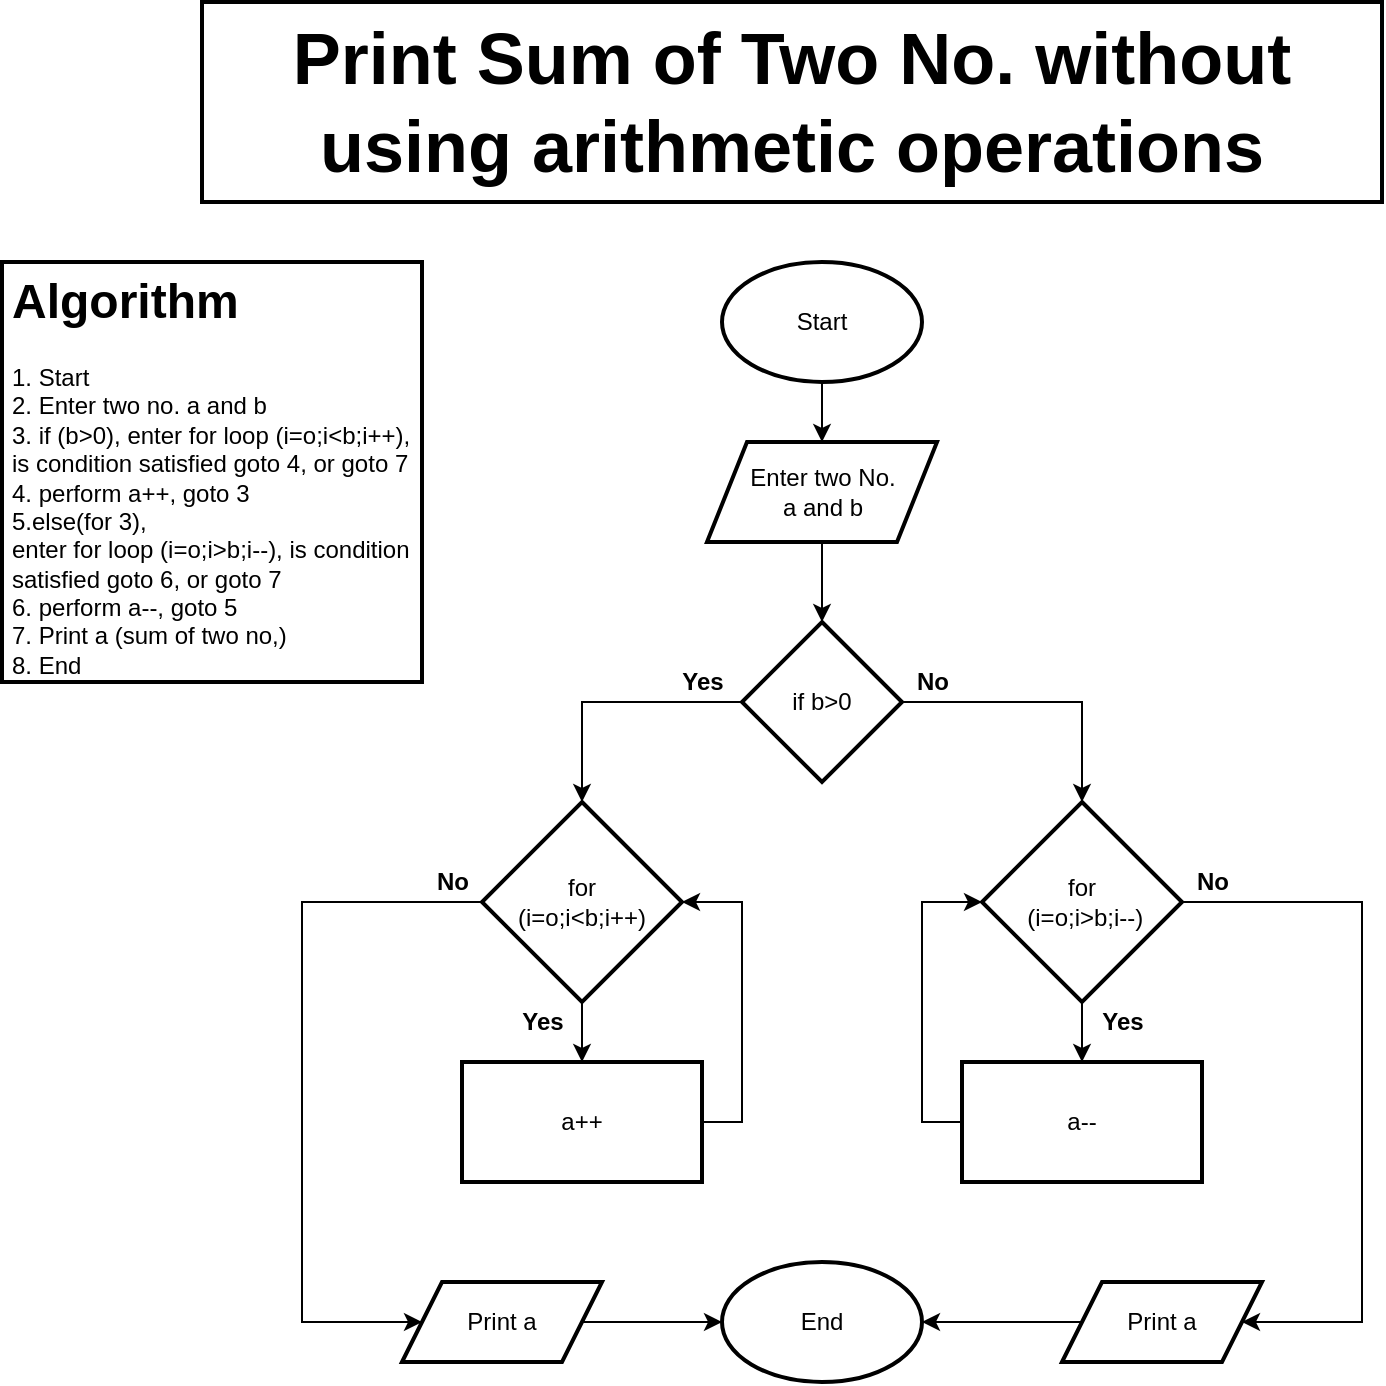 <mxfile version="13.9.9" type="device"><diagram id="lTX87G2IyNN_zRPu1m_L" name="Page-1"><mxGraphModel dx="1109" dy="584" grid="1" gridSize="10" guides="1" tooltips="1" connect="1" arrows="1" fold="1" page="1" pageScale="1" pageWidth="850" pageHeight="1100" background="#FFFFFF" math="0" shadow="0"><root><mxCell id="0"/><mxCell id="1" parent="0"/><mxCell id="fRP0m79GJqkvkeoa_-6S-1" value="&lt;font style=&quot;font-size: 36px&quot;&gt;Print Sum of Two No. without using arithmetic operations&lt;/font&gt;" style="text;html=1;fillColor=none;align=center;verticalAlign=middle;whiteSpace=wrap;rounded=0;strokeColor=#000000;strokeWidth=2;fontStyle=1" vertex="1" parent="1"><mxGeometry x="120" y="60" width="590" height="100" as="geometry"/></mxCell><mxCell id="fRP0m79GJqkvkeoa_-6S-3" value="&lt;h1&gt;&lt;span&gt;Algorithm&lt;/span&gt;&lt;br&gt;&lt;/h1&gt;&lt;div&gt;&lt;span&gt;1. Start&lt;/span&gt;&lt;/div&gt;&lt;div&gt;&lt;span&gt;2. Enter two no. a and b&lt;/span&gt;&lt;/div&gt;&lt;div&gt;&lt;span&gt;3. if (b&amp;gt;0), enter for loop (i=o;i&amp;lt;b;i++), is condition satisfied goto 4, or goto 7&amp;nbsp;&lt;/span&gt;&lt;/div&gt;&lt;div&gt;&lt;span&gt;4. perform a++, goto 3&lt;/span&gt;&lt;/div&gt;&lt;div&gt;&lt;span&gt;5.else(for 3),&lt;/span&gt;&lt;/div&gt;enter for loop (i=o;i&amp;gt;b;i--), is condition satisfied goto 6, or goto 7&lt;div&gt;6. perform a--, goto 5&lt;/div&gt;&lt;div&gt;7. Print a (sum of two no,)&lt;/div&gt;&lt;div&gt;8. End&amp;nbsp;&lt;/div&gt;" style="text;html=1;fillColor=none;spacing=5;spacingTop=-20;whiteSpace=wrap;overflow=hidden;rounded=0;strokeColor=#000000;strokeWidth=2;" vertex="1" parent="1"><mxGeometry x="20" y="190" width="210" height="210" as="geometry"/></mxCell><mxCell id="fRP0m79GJqkvkeoa_-6S-20" style="edgeStyle=orthogonalEdgeStyle;rounded=0;orthogonalLoop=1;jettySize=auto;html=1;exitX=0.5;exitY=1;exitDx=0;exitDy=0;entryX=0.5;entryY=0;entryDx=0;entryDy=0;" edge="1" parent="1" source="fRP0m79GJqkvkeoa_-6S-4" target="fRP0m79GJqkvkeoa_-6S-6"><mxGeometry relative="1" as="geometry"/></mxCell><mxCell id="fRP0m79GJqkvkeoa_-6S-4" value="Start" style="ellipse;whiteSpace=wrap;html=1;strokeColor=#000000;strokeWidth=2;" vertex="1" parent="1"><mxGeometry x="380" y="190" width="100" height="60" as="geometry"/></mxCell><mxCell id="fRP0m79GJqkvkeoa_-6S-5" value="End" style="ellipse;whiteSpace=wrap;html=1;strokeColor=#000000;strokeWidth=2;" vertex="1" parent="1"><mxGeometry x="380" y="690" width="100" height="60" as="geometry"/></mxCell><mxCell id="fRP0m79GJqkvkeoa_-6S-21" style="edgeStyle=orthogonalEdgeStyle;rounded=0;orthogonalLoop=1;jettySize=auto;html=1;exitX=0.5;exitY=1;exitDx=0;exitDy=0;" edge="1" parent="1" source="fRP0m79GJqkvkeoa_-6S-6" target="fRP0m79GJqkvkeoa_-6S-7"><mxGeometry relative="1" as="geometry"/></mxCell><mxCell id="fRP0m79GJqkvkeoa_-6S-6" value="Enter two No. &lt;br&gt;a and b" style="shape=parallelogram;perimeter=parallelogramPerimeter;whiteSpace=wrap;html=1;fixedSize=1;strokeColor=#000000;strokeWidth=2;" vertex="1" parent="1"><mxGeometry x="372.5" y="280" width="115" height="50" as="geometry"/></mxCell><mxCell id="fRP0m79GJqkvkeoa_-6S-18" style="edgeStyle=orthogonalEdgeStyle;rounded=0;orthogonalLoop=1;jettySize=auto;html=1;exitX=0;exitY=0.5;exitDx=0;exitDy=0;entryX=0.5;entryY=0;entryDx=0;entryDy=0;" edge="1" parent="1" source="fRP0m79GJqkvkeoa_-6S-7" target="fRP0m79GJqkvkeoa_-6S-8"><mxGeometry relative="1" as="geometry"/></mxCell><mxCell id="fRP0m79GJqkvkeoa_-6S-19" style="edgeStyle=orthogonalEdgeStyle;rounded=0;orthogonalLoop=1;jettySize=auto;html=1;exitX=1;exitY=0.5;exitDx=0;exitDy=0;" edge="1" parent="1" source="fRP0m79GJqkvkeoa_-6S-7" target="fRP0m79GJqkvkeoa_-6S-9"><mxGeometry relative="1" as="geometry"/></mxCell><mxCell id="fRP0m79GJqkvkeoa_-6S-7" value="if b&amp;gt;0" style="rhombus;whiteSpace=wrap;html=1;strokeColor=#000000;strokeWidth=2;" vertex="1" parent="1"><mxGeometry x="390" y="370" width="80" height="80" as="geometry"/></mxCell><mxCell id="fRP0m79GJqkvkeoa_-6S-24" style="edgeStyle=orthogonalEdgeStyle;rounded=0;orthogonalLoop=1;jettySize=auto;html=1;exitX=0.5;exitY=1;exitDx=0;exitDy=0;entryX=0.5;entryY=0;entryDx=0;entryDy=0;" edge="1" parent="1" source="fRP0m79GJqkvkeoa_-6S-8" target="fRP0m79GJqkvkeoa_-6S-10"><mxGeometry relative="1" as="geometry"/></mxCell><mxCell id="fRP0m79GJqkvkeoa_-6S-37" style="edgeStyle=orthogonalEdgeStyle;rounded=0;orthogonalLoop=1;jettySize=auto;html=1;exitX=0;exitY=0.5;exitDx=0;exitDy=0;entryX=0;entryY=0.5;entryDx=0;entryDy=0;" edge="1" parent="1" source="fRP0m79GJqkvkeoa_-6S-8" target="fRP0m79GJqkvkeoa_-6S-34"><mxGeometry relative="1" as="geometry"><Array as="points"><mxPoint x="170" y="510"/><mxPoint x="170" y="720"/></Array></mxGeometry></mxCell><mxCell id="fRP0m79GJqkvkeoa_-6S-8" value="&lt;span style=&quot;text-align: left&quot;&gt;for&lt;br&gt;(i=o;i&amp;lt;b;i++)&lt;/span&gt;" style="rhombus;whiteSpace=wrap;html=1;strokeColor=#000000;strokeWidth=2;" vertex="1" parent="1"><mxGeometry x="260" y="460" width="100" height="100" as="geometry"/></mxCell><mxCell id="fRP0m79GJqkvkeoa_-6S-26" style="edgeStyle=orthogonalEdgeStyle;rounded=0;orthogonalLoop=1;jettySize=auto;html=1;exitX=0.5;exitY=1;exitDx=0;exitDy=0;entryX=0.5;entryY=0;entryDx=0;entryDy=0;" edge="1" parent="1" source="fRP0m79GJqkvkeoa_-6S-9" target="fRP0m79GJqkvkeoa_-6S-11"><mxGeometry relative="1" as="geometry"/></mxCell><mxCell id="fRP0m79GJqkvkeoa_-6S-36" style="edgeStyle=orthogonalEdgeStyle;rounded=0;orthogonalLoop=1;jettySize=auto;html=1;exitX=1;exitY=0.5;exitDx=0;exitDy=0;entryX=1;entryY=0.5;entryDx=0;entryDy=0;" edge="1" parent="1" source="fRP0m79GJqkvkeoa_-6S-9" target="fRP0m79GJqkvkeoa_-6S-33"><mxGeometry relative="1" as="geometry"><Array as="points"><mxPoint x="700" y="510"/><mxPoint x="700" y="720"/></Array></mxGeometry></mxCell><mxCell id="fRP0m79GJqkvkeoa_-6S-9" value="&lt;span style=&quot;text-align: left&quot;&gt;for&lt;br&gt;&lt;/span&gt;&lt;span style=&quot;text-align: left&quot;&gt;&amp;nbsp;(i=o;i&amp;gt;b;i--)&lt;/span&gt;&lt;span style=&quot;text-align: left&quot;&gt;&lt;br&gt;&lt;/span&gt;" style="rhombus;whiteSpace=wrap;html=1;strokeColor=#000000;strokeWidth=2;" vertex="1" parent="1"><mxGeometry x="510" y="460" width="100" height="100" as="geometry"/></mxCell><mxCell id="fRP0m79GJqkvkeoa_-6S-12" style="edgeStyle=orthogonalEdgeStyle;rounded=0;orthogonalLoop=1;jettySize=auto;html=1;exitX=1;exitY=0.5;exitDx=0;exitDy=0;entryX=1;entryY=0.5;entryDx=0;entryDy=0;" edge="1" parent="1" source="fRP0m79GJqkvkeoa_-6S-10" target="fRP0m79GJqkvkeoa_-6S-8"><mxGeometry relative="1" as="geometry"/></mxCell><mxCell id="fRP0m79GJqkvkeoa_-6S-10" value="a++" style="rounded=0;whiteSpace=wrap;html=1;strokeColor=#000000;strokeWidth=2;" vertex="1" parent="1"><mxGeometry x="250" y="590" width="120" height="60" as="geometry"/></mxCell><mxCell id="fRP0m79GJqkvkeoa_-6S-13" style="edgeStyle=orthogonalEdgeStyle;rounded=0;orthogonalLoop=1;jettySize=auto;html=1;exitX=0;exitY=0.5;exitDx=0;exitDy=0;entryX=0;entryY=0.5;entryDx=0;entryDy=0;" edge="1" parent="1" source="fRP0m79GJqkvkeoa_-6S-11" target="fRP0m79GJqkvkeoa_-6S-9"><mxGeometry relative="1" as="geometry"/></mxCell><mxCell id="fRP0m79GJqkvkeoa_-6S-11" value="a--" style="rounded=0;whiteSpace=wrap;html=1;strokeColor=#000000;strokeWidth=2;" vertex="1" parent="1"><mxGeometry x="500" y="590" width="120" height="60" as="geometry"/></mxCell><mxCell id="fRP0m79GJqkvkeoa_-6S-22" value="&lt;b&gt;Yes&lt;/b&gt;" style="text;html=1;align=center;verticalAlign=middle;resizable=0;points=[];autosize=1;" vertex="1" parent="1"><mxGeometry x="350" y="390" width="40" height="20" as="geometry"/></mxCell><mxCell id="fRP0m79GJqkvkeoa_-6S-23" value="&lt;b&gt;No&lt;/b&gt;" style="text;html=1;align=center;verticalAlign=middle;resizable=0;points=[];autosize=1;" vertex="1" parent="1"><mxGeometry x="470" y="390" width="30" height="20" as="geometry"/></mxCell><mxCell id="fRP0m79GJqkvkeoa_-6S-28" value="&lt;b&gt;Yes&lt;/b&gt;" style="text;html=1;align=center;verticalAlign=middle;resizable=0;points=[];autosize=1;" vertex="1" parent="1"><mxGeometry x="270" y="560" width="40" height="20" as="geometry"/></mxCell><mxCell id="fRP0m79GJqkvkeoa_-6S-29" value="&lt;b&gt;Yes&lt;/b&gt;" style="text;html=1;align=center;verticalAlign=middle;resizable=0;points=[];autosize=1;" vertex="1" parent="1"><mxGeometry x="560" y="560" width="40" height="20" as="geometry"/></mxCell><mxCell id="fRP0m79GJqkvkeoa_-6S-30" value="&lt;b&gt;No&lt;/b&gt;" style="text;html=1;align=center;verticalAlign=middle;resizable=0;points=[];autosize=1;" vertex="1" parent="1"><mxGeometry x="230" y="490" width="30" height="20" as="geometry"/></mxCell><mxCell id="fRP0m79GJqkvkeoa_-6S-31" value="&lt;b&gt;No&lt;/b&gt;" style="text;html=1;align=center;verticalAlign=middle;resizable=0;points=[];autosize=1;" vertex="1" parent="1"><mxGeometry x="610" y="490" width="30" height="20" as="geometry"/></mxCell><mxCell id="fRP0m79GJqkvkeoa_-6S-39" style="edgeStyle=orthogonalEdgeStyle;rounded=0;orthogonalLoop=1;jettySize=auto;html=1;exitX=0;exitY=0.5;exitDx=0;exitDy=0;entryX=1;entryY=0.5;entryDx=0;entryDy=0;" edge="1" parent="1" source="fRP0m79GJqkvkeoa_-6S-33" target="fRP0m79GJqkvkeoa_-6S-5"><mxGeometry relative="1" as="geometry"/></mxCell><mxCell id="fRP0m79GJqkvkeoa_-6S-33" value="Print a" style="shape=parallelogram;perimeter=parallelogramPerimeter;whiteSpace=wrap;html=1;fixedSize=1;strokeColor=#000000;strokeWidth=2;" vertex="1" parent="1"><mxGeometry x="550" y="700" width="100" height="40" as="geometry"/></mxCell><mxCell id="fRP0m79GJqkvkeoa_-6S-38" style="edgeStyle=orthogonalEdgeStyle;rounded=0;orthogonalLoop=1;jettySize=auto;html=1;exitX=1;exitY=0.5;exitDx=0;exitDy=0;entryX=0;entryY=0.5;entryDx=0;entryDy=0;" edge="1" parent="1" source="fRP0m79GJqkvkeoa_-6S-34" target="fRP0m79GJqkvkeoa_-6S-5"><mxGeometry relative="1" as="geometry"/></mxCell><mxCell id="fRP0m79GJqkvkeoa_-6S-34" value="Print a" style="shape=parallelogram;perimeter=parallelogramPerimeter;whiteSpace=wrap;html=1;fixedSize=1;strokeColor=#000000;strokeWidth=2;" vertex="1" parent="1"><mxGeometry x="220" y="700" width="100" height="40" as="geometry"/></mxCell></root></mxGraphModel></diagram></mxfile>